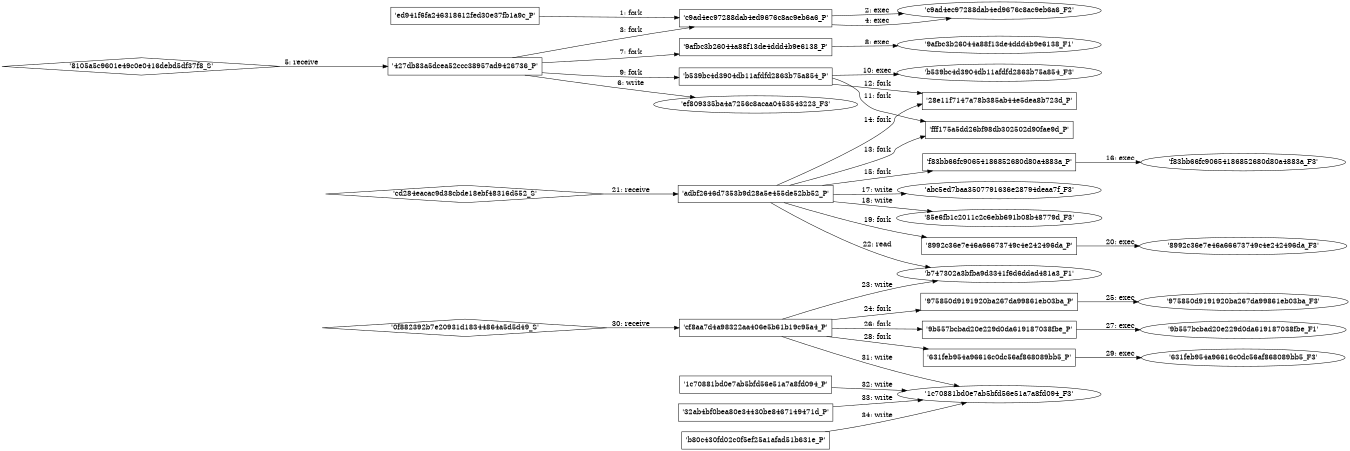 digraph "D:\Learning\Paper\apt\基于CTI的攻击预警\Dataset\攻击图\ASGfromALLCTI\Malware Using the Registry to Store a Zeus Configuration File.dot" {
rankdir="LR"
size="9"
fixedsize="false"
splines="true"
nodesep=0.3
ranksep=0
fontsize=10
overlap="scalexy"
engine= "neato"
	"'ed941f6fa246318612fed30e37fb1a9c_P'" [node_type=Process shape=box]
	"'c9ad4ec97288dab4ed9676c8ac9eb6a6_P'" [node_type=Process shape=box]
	"'ed941f6fa246318612fed30e37fb1a9c_P'" -> "'c9ad4ec97288dab4ed9676c8ac9eb6a6_P'" [label="1: fork"]
	"'c9ad4ec97288dab4ed9676c8ac9eb6a6_P'" [node_type=Process shape=box]
	"'c9ad4ec97288dab4ed9676c8ac9eb6a6_F2'" [node_type=File shape=ellipse]
	"'c9ad4ec97288dab4ed9676c8ac9eb6a6_P'" -> "'c9ad4ec97288dab4ed9676c8ac9eb6a6_F2'" [label="2: exec"]
	"'427db83a5dcea52ccc38957ad9426736_P'" [node_type=Process shape=box]
	"'c9ad4ec97288dab4ed9676c8ac9eb6a6_P'" [node_type=Process shape=box]
	"'427db83a5dcea52ccc38957ad9426736_P'" -> "'c9ad4ec97288dab4ed9676c8ac9eb6a6_P'" [label="3: fork"]
	"'c9ad4ec97288dab4ed9676c8ac9eb6a6_P'" [node_type=Process shape=box]
	"'c9ad4ec97288dab4ed9676c8ac9eb6a6_F2'" [node_type=File shape=ellipse]
	"'c9ad4ec97288dab4ed9676c8ac9eb6a6_P'" -> "'c9ad4ec97288dab4ed9676c8ac9eb6a6_F2'" [label="4: exec"]
	"'427db83a5dcea52ccc38957ad9426736_P'" [node_type=Process shape=box]
	"'8105a5c9601e49c0e0416debd5df37f8_S'" [node_type=Socket shape=diamond]
	"'8105a5c9601e49c0e0416debd5df37f8_S'" -> "'427db83a5dcea52ccc38957ad9426736_P'" [label="5: receive"]
	"'ef809335ba4a7256c8acaa0453543223_F3'" [node_type=file shape=ellipse]
	"'427db83a5dcea52ccc38957ad9426736_P'" [node_type=Process shape=box]
	"'427db83a5dcea52ccc38957ad9426736_P'" -> "'ef809335ba4a7256c8acaa0453543223_F3'" [label="6: write"]
	"'427db83a5dcea52ccc38957ad9426736_P'" [node_type=Process shape=box]
	"'9afbc3b26044a88f13de4ddd4b9e6138_P'" [node_type=Process shape=box]
	"'427db83a5dcea52ccc38957ad9426736_P'" -> "'9afbc3b26044a88f13de4ddd4b9e6138_P'" [label="7: fork"]
	"'9afbc3b26044a88f13de4ddd4b9e6138_P'" [node_type=Process shape=box]
	"'9afbc3b26044a88f13de4ddd4b9e6138_F1'" [node_type=File shape=ellipse]
	"'9afbc3b26044a88f13de4ddd4b9e6138_P'" -> "'9afbc3b26044a88f13de4ddd4b9e6138_F1'" [label="8: exec"]
	"'427db83a5dcea52ccc38957ad9426736_P'" [node_type=Process shape=box]
	"'b539bc4d3904db11afdfd2863b75a854_P'" [node_type=Process shape=box]
	"'427db83a5dcea52ccc38957ad9426736_P'" -> "'b539bc4d3904db11afdfd2863b75a854_P'" [label="9: fork"]
	"'b539bc4d3904db11afdfd2863b75a854_P'" [node_type=Process shape=box]
	"'b539bc4d3904db11afdfd2863b75a854_F3'" [node_type=File shape=ellipse]
	"'b539bc4d3904db11afdfd2863b75a854_P'" -> "'b539bc4d3904db11afdfd2863b75a854_F3'" [label="10: exec"]
	"'b539bc4d3904db11afdfd2863b75a854_P'" [node_type=Process shape=box]
	"'fff175a5dd26bf98db302502d90fae9d_P'" [node_type=Process shape=box]
	"'b539bc4d3904db11afdfd2863b75a854_P'" -> "'fff175a5dd26bf98db302502d90fae9d_P'" [label="11: fork"]
	"'b539bc4d3904db11afdfd2863b75a854_P'" [node_type=Process shape=box]
	"'28e11f7147a78b385ab44e5dea8b723d_P'" [node_type=Process shape=box]
	"'b539bc4d3904db11afdfd2863b75a854_P'" -> "'28e11f7147a78b385ab44e5dea8b723d_P'" [label="12: fork"]
	"'adbf2646d7353b9d28a5e455de52bb52_P'" [node_type=Process shape=box]
	"'fff175a5dd26bf98db302502d90fae9d_P'" [node_type=Process shape=box]
	"'adbf2646d7353b9d28a5e455de52bb52_P'" -> "'fff175a5dd26bf98db302502d90fae9d_P'" [label="13: fork"]
	"'adbf2646d7353b9d28a5e455de52bb52_P'" [node_type=Process shape=box]
	"'28e11f7147a78b385ab44e5dea8b723d_P'" [node_type=Process shape=box]
	"'adbf2646d7353b9d28a5e455de52bb52_P'" -> "'28e11f7147a78b385ab44e5dea8b723d_P'" [label="14: fork"]
	"'adbf2646d7353b9d28a5e455de52bb52_P'" [node_type=Process shape=box]
	"'f83bb66fc90654186852680d80a4883a_P'" [node_type=Process shape=box]
	"'adbf2646d7353b9d28a5e455de52bb52_P'" -> "'f83bb66fc90654186852680d80a4883a_P'" [label="15: fork"]
	"'f83bb66fc90654186852680d80a4883a_P'" [node_type=Process shape=box]
	"'f83bb66fc90654186852680d80a4883a_F3'" [node_type=File shape=ellipse]
	"'f83bb66fc90654186852680d80a4883a_P'" -> "'f83bb66fc90654186852680d80a4883a_F3'" [label="16: exec"]
	"'abc5ed7baa3507791636e28794deaa7f_F3'" [node_type=file shape=ellipse]
	"'adbf2646d7353b9d28a5e455de52bb52_P'" [node_type=Process shape=box]
	"'adbf2646d7353b9d28a5e455de52bb52_P'" -> "'abc5ed7baa3507791636e28794deaa7f_F3'" [label="17: write"]
	"'85e6fb1c2011c2c6ebb691b08b48779d_F3'" [node_type=file shape=ellipse]
	"'adbf2646d7353b9d28a5e455de52bb52_P'" [node_type=Process shape=box]
	"'adbf2646d7353b9d28a5e455de52bb52_P'" -> "'85e6fb1c2011c2c6ebb691b08b48779d_F3'" [label="18: write"]
	"'adbf2646d7353b9d28a5e455de52bb52_P'" [node_type=Process shape=box]
	"'8992c36e7e46a66673749c4e242496da_P'" [node_type=Process shape=box]
	"'adbf2646d7353b9d28a5e455de52bb52_P'" -> "'8992c36e7e46a66673749c4e242496da_P'" [label="19: fork"]
	"'8992c36e7e46a66673749c4e242496da_P'" [node_type=Process shape=box]
	"'8992c36e7e46a66673749c4e242496da_F3'" [node_type=File shape=ellipse]
	"'8992c36e7e46a66673749c4e242496da_P'" -> "'8992c36e7e46a66673749c4e242496da_F3'" [label="20: exec"]
	"'adbf2646d7353b9d28a5e455de52bb52_P'" [node_type=Process shape=box]
	"'cd284eacac9d38cbde18ebf48316d552_S'" [node_type=Socket shape=diamond]
	"'cd284eacac9d38cbde18ebf48316d552_S'" -> "'adbf2646d7353b9d28a5e455de52bb52_P'" [label="21: receive"]
	"'b747302a3bfba9d3341f6d6ddad481a3_F1'" [node_type=file shape=ellipse]
	"'adbf2646d7353b9d28a5e455de52bb52_P'" [node_type=Process shape=box]
	"'adbf2646d7353b9d28a5e455de52bb52_P'" -> "'b747302a3bfba9d3341f6d6ddad481a3_F1'" [label="22: read"]
	"'b747302a3bfba9d3341f6d6ddad481a3_F1'" [node_type=file shape=ellipse]
	"'cf8aa7d4a98322aa406e5b61b19c95a4_P'" [node_type=Process shape=box]
	"'cf8aa7d4a98322aa406e5b61b19c95a4_P'" -> "'b747302a3bfba9d3341f6d6ddad481a3_F1'" [label="23: write"]
	"'cf8aa7d4a98322aa406e5b61b19c95a4_P'" [node_type=Process shape=box]
	"'975850d9191920ba267da99861eb03ba_P'" [node_type=Process shape=box]
	"'cf8aa7d4a98322aa406e5b61b19c95a4_P'" -> "'975850d9191920ba267da99861eb03ba_P'" [label="24: fork"]
	"'975850d9191920ba267da99861eb03ba_P'" [node_type=Process shape=box]
	"'975850d9191920ba267da99861eb03ba_F3'" [node_type=File shape=ellipse]
	"'975850d9191920ba267da99861eb03ba_P'" -> "'975850d9191920ba267da99861eb03ba_F3'" [label="25: exec"]
	"'cf8aa7d4a98322aa406e5b61b19c95a4_P'" [node_type=Process shape=box]
	"'9b557bcbad20e229d0da619187038fbe_P'" [node_type=Process shape=box]
	"'cf8aa7d4a98322aa406e5b61b19c95a4_P'" -> "'9b557bcbad20e229d0da619187038fbe_P'" [label="26: fork"]
	"'9b557bcbad20e229d0da619187038fbe_P'" [node_type=Process shape=box]
	"'9b557bcbad20e229d0da619187038fbe_F1'" [node_type=File shape=ellipse]
	"'9b557bcbad20e229d0da619187038fbe_P'" -> "'9b557bcbad20e229d0da619187038fbe_F1'" [label="27: exec"]
	"'cf8aa7d4a98322aa406e5b61b19c95a4_P'" [node_type=Process shape=box]
	"'631feb954a96616c0dc56af868089bb5_P'" [node_type=Process shape=box]
	"'cf8aa7d4a98322aa406e5b61b19c95a4_P'" -> "'631feb954a96616c0dc56af868089bb5_P'" [label="28: fork"]
	"'631feb954a96616c0dc56af868089bb5_P'" [node_type=Process shape=box]
	"'631feb954a96616c0dc56af868089bb5_F3'" [node_type=File shape=ellipse]
	"'631feb954a96616c0dc56af868089bb5_P'" -> "'631feb954a96616c0dc56af868089bb5_F3'" [label="29: exec"]
	"'cf8aa7d4a98322aa406e5b61b19c95a4_P'" [node_type=Process shape=box]
	"'0f882392b7e20931d18344864a5d5d49_S'" [node_type=Socket shape=diamond]
	"'0f882392b7e20931d18344864a5d5d49_S'" -> "'cf8aa7d4a98322aa406e5b61b19c95a4_P'" [label="30: receive"]
	"'1c70881bd0e7ab5bfd56e51a7a8fd094_F3'" [node_type=file shape=ellipse]
	"'cf8aa7d4a98322aa406e5b61b19c95a4_P'" [node_type=Process shape=box]
	"'cf8aa7d4a98322aa406e5b61b19c95a4_P'" -> "'1c70881bd0e7ab5bfd56e51a7a8fd094_F3'" [label="31: write"]
	"'1c70881bd0e7ab5bfd56e51a7a8fd094_F3'" [node_type=file shape=ellipse]
	"'1c70881bd0e7ab5bfd56e51a7a8fd094_P'" [node_type=Process shape=box]
	"'1c70881bd0e7ab5bfd56e51a7a8fd094_P'" -> "'1c70881bd0e7ab5bfd56e51a7a8fd094_F3'" [label="32: write"]
	"'1c70881bd0e7ab5bfd56e51a7a8fd094_F3'" [node_type=file shape=ellipse]
	"'32ab4bf0bea80e34430be8467149471d_P'" [node_type=Process shape=box]
	"'32ab4bf0bea80e34430be8467149471d_P'" -> "'1c70881bd0e7ab5bfd56e51a7a8fd094_F3'" [label="33: write"]
	"'1c70881bd0e7ab5bfd56e51a7a8fd094_F3'" [node_type=file shape=ellipse]
	"'b80c430fd02c0f5ef25a1afad51b631e_P'" [node_type=Process shape=box]
	"'b80c430fd02c0f5ef25a1afad51b631e_P'" -> "'1c70881bd0e7ab5bfd56e51a7a8fd094_F3'" [label="34: write"]
}
